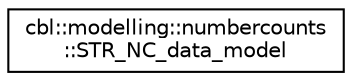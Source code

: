 digraph "Graphical Class Hierarchy"
{
  edge [fontname="Helvetica",fontsize="10",labelfontname="Helvetica",labelfontsize="10"];
  node [fontname="Helvetica",fontsize="10",shape=record];
  rankdir="LR";
  Node0 [label="cbl::modelling::numbercounts\l::STR_NC_data_model",height=0.2,width=0.4,color="black", fillcolor="white", style="filled",URL="$df/d10/structcbl_1_1modelling_1_1numbercounts_1_1STR__NC__data__model.html",tooltip="the structure STR_NC_data_model "];
}
